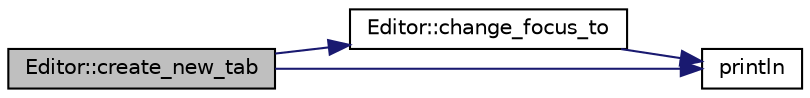 digraph "Editor::create_new_tab"
{
 // INTERACTIVE_SVG=YES
 // LATEX_PDF_SIZE
  bgcolor="transparent";
  edge [fontname="Helvetica",fontsize="10",labelfontname="Helvetica",labelfontsize="10"];
  node [fontname="Helvetica",fontsize="10",shape=record];
  rankdir="LR";
  Node1 [label="Editor::create_new_tab",height=0.2,width=0.4,color="black", fillcolor="grey75", style="filled", fontcolor="black",tooltip="creating new empty tab"];
  Node1 -> Node2 [color="midnightblue",fontsize="10",style="solid",fontname="Helvetica"];
  Node2 [label="Editor::change_focus_to",height=0.2,width=0.4,color="black",URL="$dc/d38/class_editor.html#a2a0173545fcc3f7a162e555a3f058e41",tooltip="changing focus to target tab through setting \"current_tab\" parameter value."];
  Node2 -> Node3 [color="midnightblue",fontsize="10",style="solid",fontname="Helvetica"];
  Node3 [label="println",height=0.2,width=0.4,color="black",URL="$d1/d1f/editor_8cpp.html#a7187bd2506b183203982bbb35c73483b",tooltip="Utility function for printing messages using <fmt> library plus new line character."];
  Node1 -> Node3 [color="midnightblue",fontsize="10",style="solid",fontname="Helvetica"];
}
